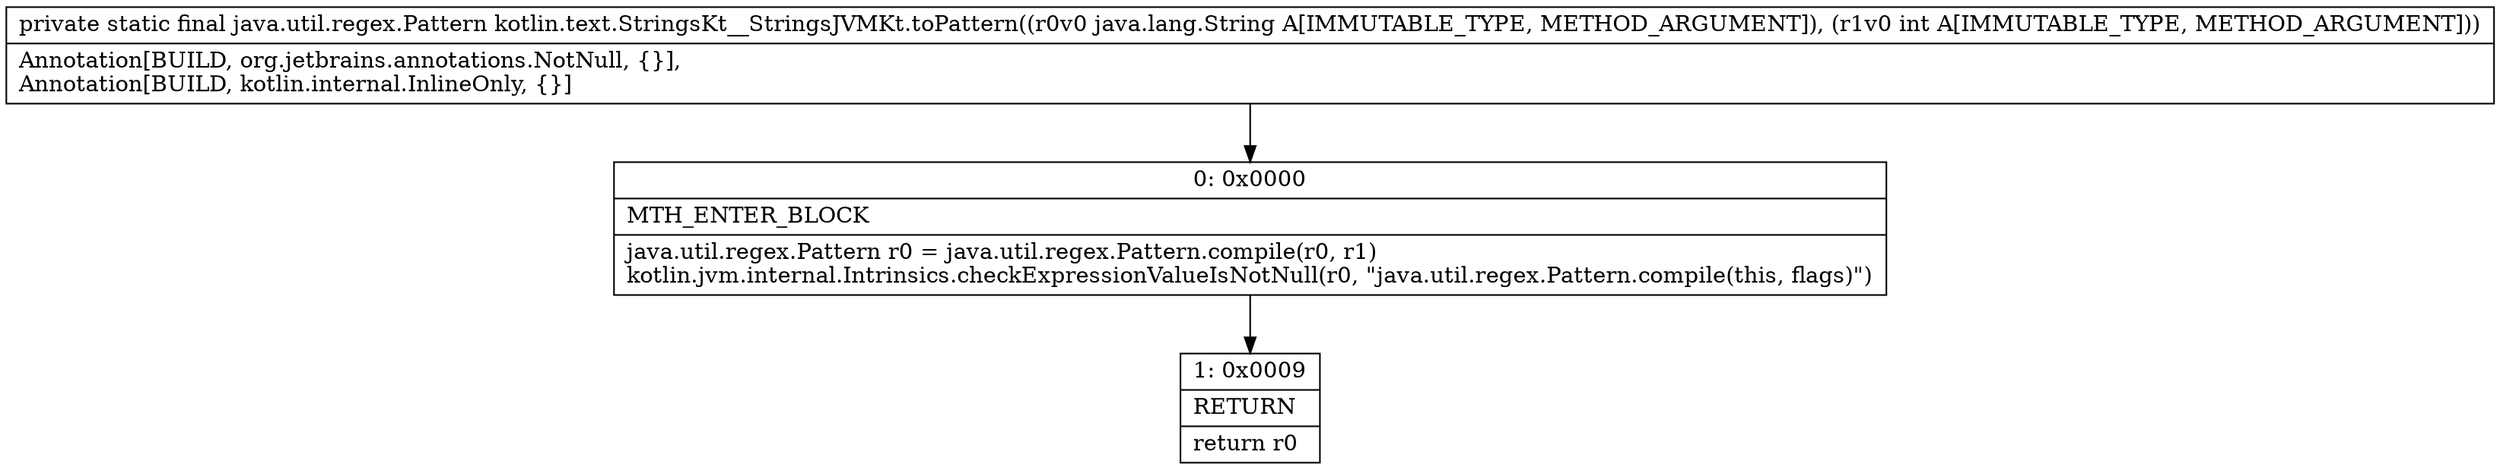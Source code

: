 digraph "CFG forkotlin.text.StringsKt__StringsJVMKt.toPattern(Ljava\/lang\/String;I)Ljava\/util\/regex\/Pattern;" {
Node_0 [shape=record,label="{0\:\ 0x0000|MTH_ENTER_BLOCK\l|java.util.regex.Pattern r0 = java.util.regex.Pattern.compile(r0, r1)\lkotlin.jvm.internal.Intrinsics.checkExpressionValueIsNotNull(r0, \"java.util.regex.Pattern.compile(this, flags)\")\l}"];
Node_1 [shape=record,label="{1\:\ 0x0009|RETURN\l|return r0\l}"];
MethodNode[shape=record,label="{private static final java.util.regex.Pattern kotlin.text.StringsKt__StringsJVMKt.toPattern((r0v0 java.lang.String A[IMMUTABLE_TYPE, METHOD_ARGUMENT]), (r1v0 int A[IMMUTABLE_TYPE, METHOD_ARGUMENT]))  | Annotation[BUILD, org.jetbrains.annotations.NotNull, \{\}], \lAnnotation[BUILD, kotlin.internal.InlineOnly, \{\}]\l}"];
MethodNode -> Node_0;
Node_0 -> Node_1;
}


